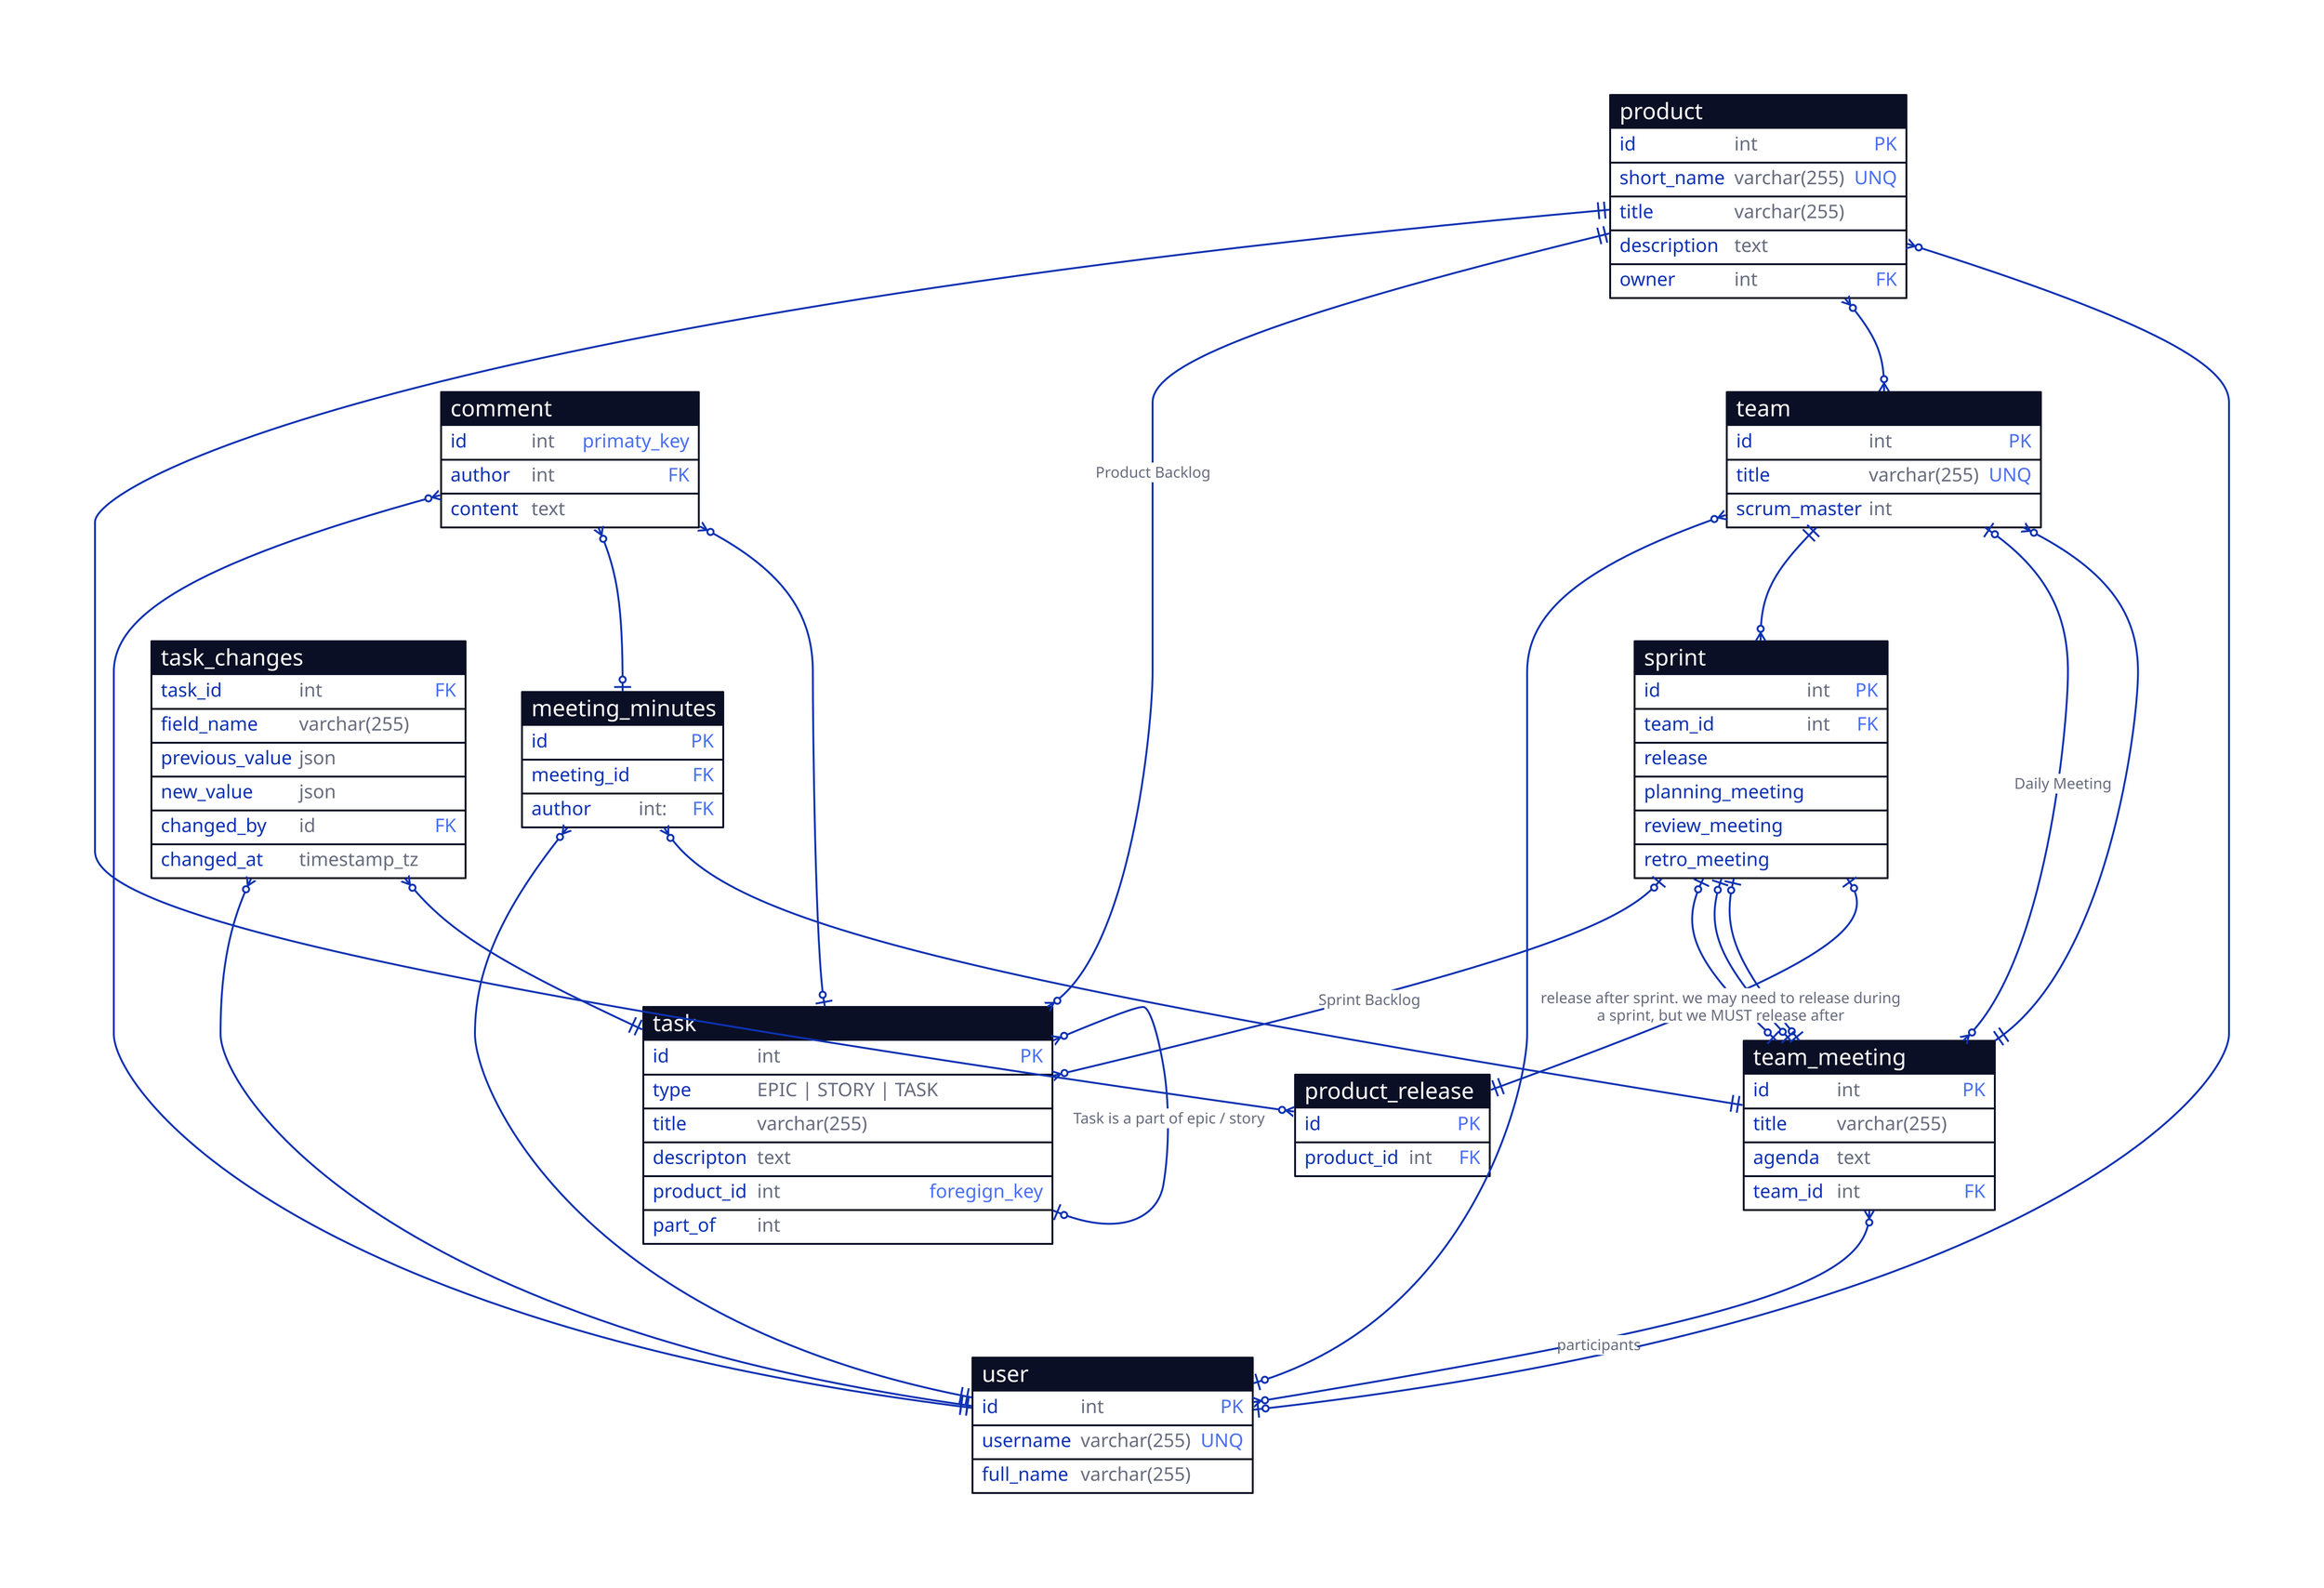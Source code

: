 product: {
  shape: sql_table
  id: int {constraint: primary_key}
  short_name: varchar(255) {constraint: unique}
  title: varchar(255)
  description: text
  owner: int {constraint: foreign_key}
}

team: {
  shape: sql_table
  id: int {constraint: primary_key}
  title: varchar(255) {constraint: unique}
  scrum_master: int
}

user: {
  shape: sql_table
  id: int {constraint: primary_key}
  username: varchar(255) {constraint: unique}
  full_name: varchar(255)
}

sprint: {
  shape: sql_table
  id: int {constraint: primary_key}
  team_id: int {constraint: foreign_key}
}

comment: {
  shape: sql_table
  id: int {constraint: primaty_key}
  author: int {constraint: foreign_key}
  content: text
}

team_meeting: {
  shape: sql_table
  id: int {constraint: primary_key}
  title: varchar(255)
  agenda: text
  team_id: int {constraint: foreign_key}
}

meeting_minutes: {
  shape: sql_table
  id: {constraint: primary_key}
  meeting_id: {constraint: foreign_key}
  author: int: {constraint: foreign_key}
}

product_release: {
  shape: sql_table
  id: {constraint: primary_key}
  product_id: int {constraint: foreign_key}
}

sprint.release <-> product_release: {
  source-arrowhead: {
    shape: cf-one
  }
  target-arrowhead: {
    shape: cf-one-required
  }
  label: "release after sprint. we may need to release during\na sprint, but we MUST release after"
}

product_release.product_id <-> product: {
  source-arrowhead: {
    shape: cf-many
  }
  target-arrowhead: {
    shape: cf-one-required
  }
}

meeting_minutes.meeting_id <-> team_meeting: {
  source-arrowhead: {
    shape: cf-many
  }
  target-arrowhead: {
    shape: cf-one-required
  }
}

meeting_minutes.author <-> user: {
  source-arrowhead: {
    shape: cf-many
  }
  target-arrowhead: {
    shape: cf-one-required
  }
}

team <-> team_meeting.team_id: {
  source-arrowhead: {
    shape: cf-many
  }
  target-arrowhead: {
    shape: cf-one-required
  }
}

sprint.planning_meeting <-> team_meeting: {
  source-arrowhead: {
    shape: cf-one
  }
  target-arrowhead: {
    shape: cf-one
  }
}

sprint.review_meeting <-> team_meeting: {
  source-arrowhead: {
    shape: cf-one
  }
  target-arrowhead: {
    shape: cf-one
  }
}

sprint.retro_meeting <-> team_meeting: {
  source-arrowhead: {
    shape: cf-one
  }
  target-arrowhead: {
    shape: cf-one
  }
}

team <-> team_meeting: {
  label: "Daily Meeting"
  source-arrowhead: {
    shape: cf-one
  }
  target-arrowhead: {
    shape: cf-many
  }
}

team_meeting <-> user: {
  label: "participants"
  source-arrowhead: {
    shape: cf-many
  }
  target-arrowhead: {
    shape: cf-many
  }
}

comment <-> task: {
  source-arrowhead: {
    shape: cf-many
  }
  target-arrowhead: {
    shape: cf-one
  }
}

comment <-> meeting_minutes: {
  source-arrowhead: {
    shape: cf-many
  }
  target-arrowhead: {
    shape: cf-one
  }
}

comment.author <-> user: {
  source-arrowhead: {
    shape: cf-many
  }
  target-arrowhead: {
    shape: cf-one-required
  }
}

team.id <-> sprint.team_id: {
  source-arrowhead: {
    shape: cf-one-required
  }
  target-arrowhead: {
    shape: cf-many
  }
}

team.scrum_master <-> user: {
  source-arrowhead: {
    shape: cf-many
  }
  target-arrowhead: {
    shape: cf-one
  }
}

product.owner <-> user: {
  source-arrowhead: {
    shape: cf-many
  }
  target-arrowhead: {
    shape: cf-one
  }
}

product <-> team: {
  source-arrowhead: {
    shape: cf-many
  }
  target-arrowhead: {
    shape: cf-many
  }
}

task: {
  shape: sql_table
  id: int {constraint: primary_key}
  type: EPIC | STORY | TASK
  title: varchar(255)
  descripton: text
  product_id: int {constraint: foregign_key}
  part_of: int
}

task.part_of <-> task.id: {
  label: "Task is a part of epic / story"
  source-arrowhead: {
    shape: cf-many
  }
  target-arrowhead: {
    shape: cf-one
  }
}

product.id <-> task.product_id: {
  source-arrowhead: {
    shape: cf-one-required
  }
  target-arrowhead: {
    shape: cf-many
  }
  label: "Product Backlog"
}

sprint.id <-> task.id: {
  source-arrowhead: {
    shape: cf-one
  }
  target-arrowhead: {
    shape: cf-many
  }
  label: "Sprint Backlog"
}

task_changes: {
  shape: sql_table
  task_id: int {constraint: foreign_key}
  field_name: varchar(255)
  previous_value: json
  new_value: json
  changed_by: id {constraint: foreign_key}
  changed_at: timestamp_tz
}

task_changes.task_id <-> task: {
  target-arrowhead: {
    shape: cf-one-required
  }
  source-arrowhead: {
    shape: cf-many
  }
}
task_changes.changed_by <-> user: {
  target-arrowhead: {
    shape: cf-one-required
  }
  source-arrowhead: {
    shape: cf-many
  }
}
